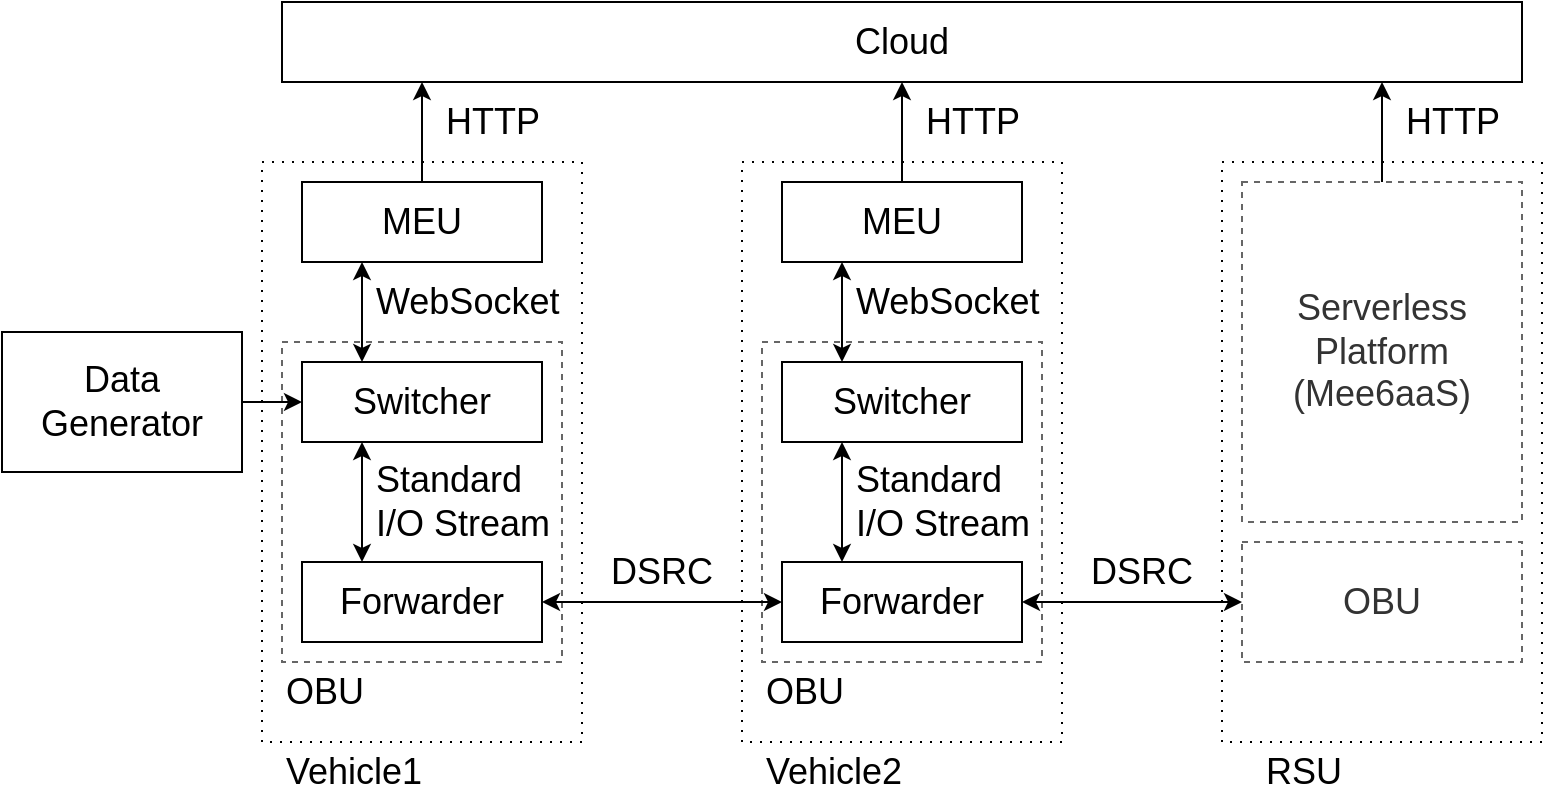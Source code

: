 <mxfile version="12.4.8" type="device"><diagram id="GzBBPwdOZeNM36LZvi7H" name="Page-1"><mxGraphModel dx="1168" dy="718" grid="1" gridSize="10" guides="1" tooltips="1" connect="1" arrows="1" fold="1" page="1" pageScale="1" pageWidth="1600" pageHeight="800" math="0" shadow="0"><root><mxCell id="0"/><mxCell id="1" parent="0"/><mxCell id="KSFbBhgTR8FTfhn5RYnf-67" value="" style="rounded=0;whiteSpace=wrap;html=1;fontSize=18;" vertex="1" parent="1"><mxGeometry x="560" y="180" width="120" height="40" as="geometry"/></mxCell><mxCell id="KSFbBhgTR8FTfhn5RYnf-68" value="" style="rounded=0;whiteSpace=wrap;html=1;fontSize=18;" vertex="1" parent="1"><mxGeometry x="800" y="180" width="120" height="40" as="geometry"/></mxCell><mxCell id="KSFbBhgTR8FTfhn5RYnf-69" value="" style="rounded=0;whiteSpace=wrap;html=1;fontSize=18;" vertex="1" parent="1"><mxGeometry x="1030" y="180" width="140" height="40" as="geometry"/></mxCell><mxCell id="KSFbBhgTR8FTfhn5RYnf-35" value="Untitled Layer" parent="0"/><mxCell id="KSFbBhgTR8FTfhn5RYnf-36" value="" style="rounded=0;whiteSpace=wrap;html=1;dashed=1;dashPattern=1 4;" vertex="1" parent="KSFbBhgTR8FTfhn5RYnf-35"><mxGeometry x="540" y="260" width="160" height="290" as="geometry"/></mxCell><mxCell id="KSFbBhgTR8FTfhn5RYnf-37" value="" style="rounded=0;whiteSpace=wrap;html=1;fontSize=18;dashed=1;fillColor=#ffffff;strokeColor=#666666;fontColor=#333333;" vertex="1" parent="KSFbBhgTR8FTfhn5RYnf-35"><mxGeometry x="550" y="350" width="140" height="160" as="geometry"/></mxCell><mxCell id="KSFbBhgTR8FTfhn5RYnf-38" value="Forwarder" style="rounded=0;whiteSpace=wrap;html=1;fontSize=18;" vertex="1" parent="KSFbBhgTR8FTfhn5RYnf-35"><mxGeometry x="560" y="460" width="120" height="40" as="geometry"/></mxCell><mxCell id="KSFbBhgTR8FTfhn5RYnf-39" style="rounded=0;orthogonalLoop=1;jettySize=auto;html=1;exitX=0.25;exitY=1;exitDx=0;exitDy=0;entryX=0.25;entryY=0;entryDx=0;entryDy=0;fontSize=18;startArrow=classic;startFill=1;" edge="1" parent="KSFbBhgTR8FTfhn5RYnf-35" source="KSFbBhgTR8FTfhn5RYnf-41" target="KSFbBhgTR8FTfhn5RYnf-38"><mxGeometry relative="1" as="geometry"/></mxCell><mxCell id="KSFbBhgTR8FTfhn5RYnf-40" style="rounded=0;orthogonalLoop=1;jettySize=auto;html=1;exitX=0.25;exitY=0;exitDx=0;exitDy=0;entryX=0.25;entryY=1;entryDx=0;entryDy=0;startArrow=classic;startFill=1;fontSize=18;" edge="1" parent="KSFbBhgTR8FTfhn5RYnf-35" source="KSFbBhgTR8FTfhn5RYnf-41" target="KSFbBhgTR8FTfhn5RYnf-43"><mxGeometry relative="1" as="geometry"/></mxCell><mxCell id="KSFbBhgTR8FTfhn5RYnf-41" value="Switcher" style="rounded=0;whiteSpace=wrap;html=1;fontSize=18;" vertex="1" parent="KSFbBhgTR8FTfhn5RYnf-35"><mxGeometry x="560" y="360" width="120" height="40" as="geometry"/></mxCell><mxCell id="KSFbBhgTR8FTfhn5RYnf-42" value="Standard I/O Stream" style="text;html=1;strokeColor=none;fillColor=none;align=left;verticalAlign=middle;whiteSpace=wrap;rounded=0;fontSize=18;" vertex="1" parent="KSFbBhgTR8FTfhn5RYnf-35"><mxGeometry x="595" y="410" width="90" height="40" as="geometry"/></mxCell><mxCell id="KSFbBhgTR8FTfhn5RYnf-43" value="MEU" style="rounded=0;whiteSpace=wrap;html=1;fontSize=18;" vertex="1" parent="KSFbBhgTR8FTfhn5RYnf-35"><mxGeometry x="560" y="270" width="120" height="40" as="geometry"/></mxCell><mxCell id="KSFbBhgTR8FTfhn5RYnf-44" value="WebSocket" style="text;html=1;strokeColor=none;fillColor=none;align=left;verticalAlign=middle;whiteSpace=wrap;rounded=0;fontSize=18;" vertex="1" parent="KSFbBhgTR8FTfhn5RYnf-35"><mxGeometry x="595" y="310" width="90" height="40" as="geometry"/></mxCell><mxCell id="KSFbBhgTR8FTfhn5RYnf-45" value="OBU" style="text;html=1;strokeColor=none;fillColor=none;align=left;verticalAlign=middle;whiteSpace=wrap;rounded=0;fontSize=18;" vertex="1" parent="KSFbBhgTR8FTfhn5RYnf-35"><mxGeometry x="550" y="510" width="90" height="30" as="geometry"/></mxCell><mxCell id="KSFbBhgTR8FTfhn5RYnf-46" value="Vehicle1" style="text;html=1;strokeColor=none;fillColor=none;align=left;verticalAlign=middle;whiteSpace=wrap;rounded=0;fontSize=18;" vertex="1" parent="KSFbBhgTR8FTfhn5RYnf-35"><mxGeometry x="550" y="550" width="90" height="30" as="geometry"/></mxCell><mxCell id="KSFbBhgTR8FTfhn5RYnf-47" value="" style="rounded=0;whiteSpace=wrap;html=1;dashed=1;dashPattern=1 4;" vertex="1" parent="KSFbBhgTR8FTfhn5RYnf-35"><mxGeometry x="780" y="260" width="160" height="290" as="geometry"/></mxCell><mxCell id="KSFbBhgTR8FTfhn5RYnf-48" value="" style="rounded=0;whiteSpace=wrap;html=1;fontSize=18;dashed=1;fillColor=#ffffff;strokeColor=#666666;fontColor=#333333;" vertex="1" parent="KSFbBhgTR8FTfhn5RYnf-35"><mxGeometry x="790" y="350" width="140" height="160" as="geometry"/></mxCell><mxCell id="KSFbBhgTR8FTfhn5RYnf-49" value="Forwarder" style="rounded=0;whiteSpace=wrap;html=1;fontSize=18;" vertex="1" parent="KSFbBhgTR8FTfhn5RYnf-35"><mxGeometry x="800" y="460" width="120" height="40" as="geometry"/></mxCell><mxCell id="KSFbBhgTR8FTfhn5RYnf-50" style="rounded=0;orthogonalLoop=1;jettySize=auto;html=1;exitX=0.25;exitY=1;exitDx=0;exitDy=0;entryX=0.25;entryY=0;entryDx=0;entryDy=0;fontSize=18;startArrow=classic;startFill=1;" edge="1" parent="KSFbBhgTR8FTfhn5RYnf-35" source="KSFbBhgTR8FTfhn5RYnf-52" target="KSFbBhgTR8FTfhn5RYnf-49"><mxGeometry relative="1" as="geometry"/></mxCell><mxCell id="KSFbBhgTR8FTfhn5RYnf-51" style="rounded=0;orthogonalLoop=1;jettySize=auto;html=1;exitX=0.25;exitY=0;exitDx=0;exitDy=0;entryX=0.25;entryY=1;entryDx=0;entryDy=0;startArrow=classic;startFill=1;fontSize=18;" edge="1" parent="KSFbBhgTR8FTfhn5RYnf-35" source="KSFbBhgTR8FTfhn5RYnf-52" target="KSFbBhgTR8FTfhn5RYnf-54"><mxGeometry relative="1" as="geometry"/></mxCell><mxCell id="KSFbBhgTR8FTfhn5RYnf-52" value="Switcher" style="rounded=0;whiteSpace=wrap;html=1;fontSize=18;" vertex="1" parent="KSFbBhgTR8FTfhn5RYnf-35"><mxGeometry x="800" y="360" width="120" height="40" as="geometry"/></mxCell><mxCell id="KSFbBhgTR8FTfhn5RYnf-53" value="Standard I/O Stream" style="text;html=1;strokeColor=none;fillColor=none;align=left;verticalAlign=middle;whiteSpace=wrap;rounded=0;fontSize=18;" vertex="1" parent="KSFbBhgTR8FTfhn5RYnf-35"><mxGeometry x="835" y="410" width="90" height="40" as="geometry"/></mxCell><mxCell id="KSFbBhgTR8FTfhn5RYnf-54" value="MEU" style="rounded=0;whiteSpace=wrap;html=1;fontSize=18;" vertex="1" parent="KSFbBhgTR8FTfhn5RYnf-35"><mxGeometry x="800" y="270" width="120" height="40" as="geometry"/></mxCell><mxCell id="KSFbBhgTR8FTfhn5RYnf-55" value="WebSocket" style="text;html=1;strokeColor=none;fillColor=none;align=left;verticalAlign=middle;whiteSpace=wrap;rounded=0;fontSize=18;" vertex="1" parent="KSFbBhgTR8FTfhn5RYnf-35"><mxGeometry x="835" y="310" width="90" height="40" as="geometry"/></mxCell><mxCell id="KSFbBhgTR8FTfhn5RYnf-56" value="OBU" style="text;html=1;strokeColor=none;fillColor=none;align=left;verticalAlign=middle;whiteSpace=wrap;rounded=0;fontSize=18;" vertex="1" parent="KSFbBhgTR8FTfhn5RYnf-35"><mxGeometry x="790" y="510" width="90" height="30" as="geometry"/></mxCell><mxCell id="KSFbBhgTR8FTfhn5RYnf-57" value="Vehicle2" style="text;html=1;strokeColor=none;fillColor=none;align=left;verticalAlign=middle;whiteSpace=wrap;rounded=0;fontSize=18;" vertex="1" parent="KSFbBhgTR8FTfhn5RYnf-35"><mxGeometry x="790" y="550" width="90" height="30" as="geometry"/></mxCell><mxCell id="KSFbBhgTR8FTfhn5RYnf-58" style="edgeStyle=none;rounded=0;orthogonalLoop=1;jettySize=auto;html=1;exitX=1;exitY=0.5;exitDx=0;exitDy=0;entryX=0;entryY=0.5;entryDx=0;entryDy=0;startArrow=classic;startFill=1;fontSize=18;" edge="1" parent="KSFbBhgTR8FTfhn5RYnf-35" source="KSFbBhgTR8FTfhn5RYnf-38" target="KSFbBhgTR8FTfhn5RYnf-49"><mxGeometry relative="1" as="geometry"/></mxCell><mxCell id="KSFbBhgTR8FTfhn5RYnf-59" value="DSRC" style="text;html=1;strokeColor=none;fillColor=none;align=center;verticalAlign=middle;whiteSpace=wrap;rounded=0;fontSize=18;" vertex="1" parent="KSFbBhgTR8FTfhn5RYnf-35"><mxGeometry x="700" y="450" width="80" height="30" as="geometry"/></mxCell><mxCell id="KSFbBhgTR8FTfhn5RYnf-60" value="Cloud" style="rounded=0;whiteSpace=wrap;html=1;fontSize=18;" vertex="1" parent="KSFbBhgTR8FTfhn5RYnf-35"><mxGeometry x="550" y="180" width="620" height="40" as="geometry"/></mxCell><mxCell id="KSFbBhgTR8FTfhn5RYnf-61" value="" style="rounded=0;whiteSpace=wrap;html=1;dashed=1;dashPattern=1 4;" vertex="1" parent="KSFbBhgTR8FTfhn5RYnf-35"><mxGeometry x="1020" y="260" width="160" height="290" as="geometry"/></mxCell><mxCell id="KSFbBhgTR8FTfhn5RYnf-62" value="OBU" style="rounded=0;whiteSpace=wrap;html=1;fontSize=18;dashed=1;fillColor=#ffffff;strokeColor=#666666;fontColor=#333333;" vertex="1" parent="KSFbBhgTR8FTfhn5RYnf-35"><mxGeometry x="1030" y="450" width="140" height="60" as="geometry"/></mxCell><mxCell id="KSFbBhgTR8FTfhn5RYnf-63" value="RSU" style="text;html=1;strokeColor=none;fillColor=none;align=left;verticalAlign=middle;whiteSpace=wrap;rounded=0;fontSize=18;" vertex="1" parent="KSFbBhgTR8FTfhn5RYnf-35"><mxGeometry x="1040" y="550" width="90" height="30" as="geometry"/></mxCell><mxCell id="KSFbBhgTR8FTfhn5RYnf-64" style="edgeStyle=none;rounded=0;orthogonalLoop=1;jettySize=auto;html=1;exitX=1;exitY=0.5;exitDx=0;exitDy=0;entryX=0;entryY=0.5;entryDx=0;entryDy=0;startArrow=classic;startFill=1;fontSize=18;" edge="1" parent="KSFbBhgTR8FTfhn5RYnf-35" source="KSFbBhgTR8FTfhn5RYnf-49" target="KSFbBhgTR8FTfhn5RYnf-62"><mxGeometry relative="1" as="geometry"/></mxCell><mxCell id="KSFbBhgTR8FTfhn5RYnf-65" value="DSRC" style="text;html=1;strokeColor=none;fillColor=none;align=center;verticalAlign=middle;whiteSpace=wrap;rounded=0;fontSize=18;" vertex="1" parent="KSFbBhgTR8FTfhn5RYnf-35"><mxGeometry x="940" y="450" width="80" height="30" as="geometry"/></mxCell><mxCell id="KSFbBhgTR8FTfhn5RYnf-66" value="Serverless&lt;br&gt;Platform&lt;br&gt;(Mee6aaS)" style="rounded=0;whiteSpace=wrap;html=1;fontSize=18;dashed=1;fillColor=#ffffff;strokeColor=#666666;fontColor=#333333;" vertex="1" parent="KSFbBhgTR8FTfhn5RYnf-35"><mxGeometry x="1030" y="270" width="140" height="170" as="geometry"/></mxCell><mxCell id="KSFbBhgTR8FTfhn5RYnf-72" value="HTTP" style="text;html=1;strokeColor=none;fillColor=none;align=left;verticalAlign=middle;whiteSpace=wrap;rounded=0;fontSize=18;" vertex="1" parent="KSFbBhgTR8FTfhn5RYnf-35"><mxGeometry x="630" y="220" width="70" height="40" as="geometry"/></mxCell><mxCell id="KSFbBhgTR8FTfhn5RYnf-74" style="edgeStyle=none;rounded=0;orthogonalLoop=1;jettySize=auto;html=1;exitX=0.5;exitY=0;exitDx=0;exitDy=0;startArrow=none;startFill=0;fontSize=18;entryX=0.5;entryY=1;entryDx=0;entryDy=0;" edge="1" parent="KSFbBhgTR8FTfhn5RYnf-35" source="KSFbBhgTR8FTfhn5RYnf-43" target="KSFbBhgTR8FTfhn5RYnf-67"><mxGeometry relative="1" as="geometry"><mxPoint x="620.207" y="220" as="targetPoint"/><mxPoint x="620" y="270" as="sourcePoint"/></mxGeometry></mxCell><mxCell id="KSFbBhgTR8FTfhn5RYnf-75" value="HTTP" style="text;html=1;strokeColor=none;fillColor=none;align=left;verticalAlign=middle;whiteSpace=wrap;rounded=0;fontSize=18;" vertex="1" parent="KSFbBhgTR8FTfhn5RYnf-35"><mxGeometry x="870" y="220" width="70" height="40" as="geometry"/></mxCell><mxCell id="KSFbBhgTR8FTfhn5RYnf-76" style="edgeStyle=none;rounded=0;orthogonalLoop=1;jettySize=auto;html=1;exitX=0.5;exitY=0;exitDx=0;exitDy=0;startArrow=none;startFill=0;fontSize=18;entryX=0.5;entryY=1;entryDx=0;entryDy=0;" edge="1" parent="KSFbBhgTR8FTfhn5RYnf-35" target="KSFbBhgTR8FTfhn5RYnf-68"><mxGeometry relative="1" as="geometry"><mxPoint x="820" y="240" as="targetPoint"/><mxPoint x="860" y="270" as="sourcePoint"/></mxGeometry></mxCell><mxCell id="KSFbBhgTR8FTfhn5RYnf-77" value="HTTP" style="text;html=1;strokeColor=none;fillColor=none;align=left;verticalAlign=middle;whiteSpace=wrap;rounded=0;fontSize=18;" vertex="1" parent="KSFbBhgTR8FTfhn5RYnf-35"><mxGeometry x="1110" y="220" width="70" height="40" as="geometry"/></mxCell><mxCell id="KSFbBhgTR8FTfhn5RYnf-78" style="edgeStyle=none;rounded=0;orthogonalLoop=1;jettySize=auto;html=1;exitX=0.5;exitY=0;exitDx=0;exitDy=0;startArrow=none;startFill=0;fontSize=18;entryX=0.5;entryY=1;entryDx=0;entryDy=0;" edge="1" parent="KSFbBhgTR8FTfhn5RYnf-35" target="KSFbBhgTR8FTfhn5RYnf-69"><mxGeometry relative="1" as="geometry"><mxPoint x="1080" y="230" as="targetPoint"/><mxPoint x="1100" y="270" as="sourcePoint"/></mxGeometry></mxCell><mxCell id="KSFbBhgTR8FTfhn5RYnf-80" style="rounded=0;orthogonalLoop=1;jettySize=auto;html=1;exitX=1;exitY=0.5;exitDx=0;exitDy=0;entryX=0;entryY=0.5;entryDx=0;entryDy=0;startArrow=none;startFill=0;fontSize=18;" edge="1" parent="KSFbBhgTR8FTfhn5RYnf-35" source="KSFbBhgTR8FTfhn5RYnf-79" target="KSFbBhgTR8FTfhn5RYnf-41"><mxGeometry relative="1" as="geometry"/></mxCell><mxCell id="KSFbBhgTR8FTfhn5RYnf-79" value="Data&lt;br&gt;Generator" style="rounded=0;whiteSpace=wrap;html=1;fontSize=18;" vertex="1" parent="KSFbBhgTR8FTfhn5RYnf-35"><mxGeometry x="410" y="345" width="120" height="70" as="geometry"/></mxCell></root></mxGraphModel></diagram></mxfile>